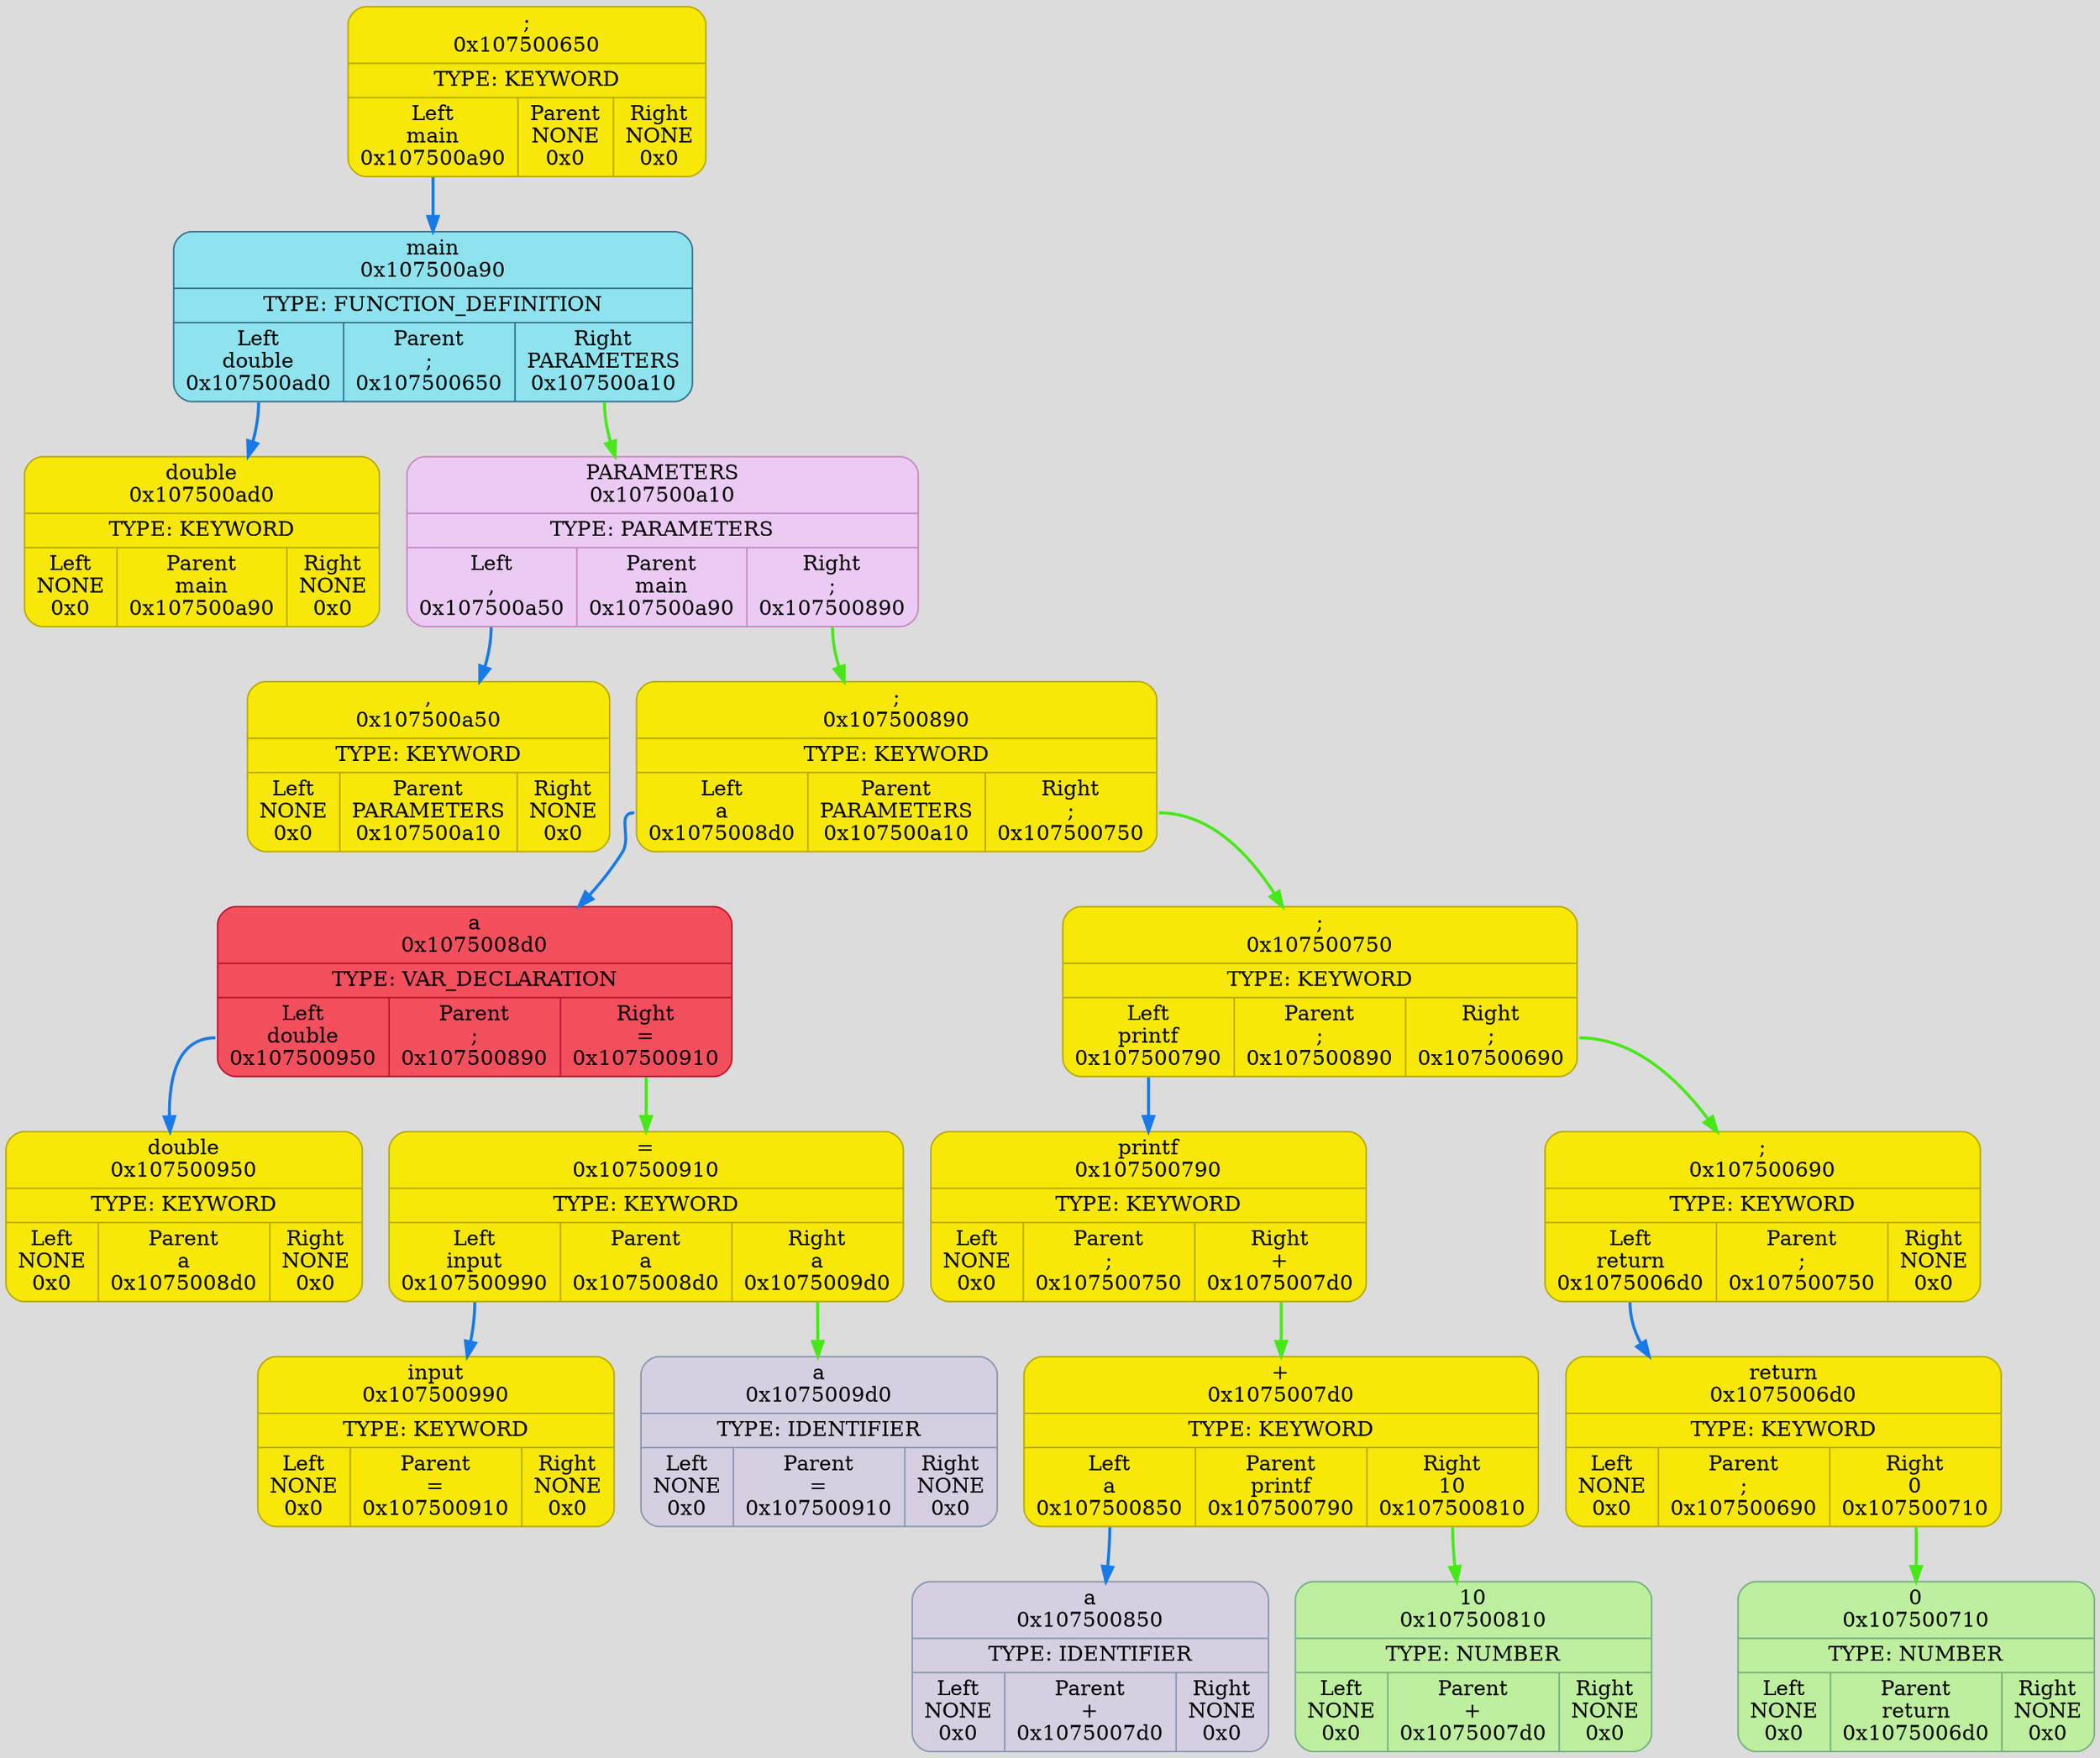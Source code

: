 digraph {
	fontname = "UbuntuMono";
	bgcolor = "#DCDCDC";

	node0x107500650 [ shape = Mrecord; style = filled; fillcolor = "#F8E807"; color = "#B6AA05"; fontcolor = "#000000"; label = " { ;\n0x107500650 | TYPE: KEYWORD| { <left> Left\nmain\n0x107500a90 | Parent\nNONE\n0x0 | <right> Right\nNONE\n0x0 } } "; ];
	node0x107500650:<left> -> node0x107500a90 [ style = "bold"; color = "#187AE8"; label = ""; ];
	node0x107500a90 [ shape = Mrecord; style = filled; fillcolor = "#8EE3EF"; color = "#37718E"; fontcolor = "#000000"; label = " { main\n0x107500a90 | TYPE: FUNCTION_DEFINITION| { <left> Left\ndouble\n0x107500ad0 | Parent\n;\n0x107500650 | <right> Right\nPARAMETERS\n0x107500a10 } } "; ];
	node0x107500a90:<left> -> node0x107500ad0 [ style = "bold"; color = "#187AE8"; label = ""; ];
	node0x107500ad0 [ shape = Mrecord; style = filled; fillcolor = "#F8E807"; color = "#B6AA05"; fontcolor = "#000000"; label = " { double\n0x107500ad0 | TYPE: KEYWORD| { <left> Left\nNONE\n0x0 | Parent\nmain\n0x107500a90 | <right> Right\nNONE\n0x0 } } "; ];
	node0x107500a10 [ shape = Mrecord; style = filled; fillcolor = "#EBCBF4"; color = "#C986C3"; fontcolor = "#000000"; label = " { PARAMETERS\n0x107500a10 | TYPE: PARAMETERS| { <left> Left\n,\n0x107500a50 | Parent\nmain\n0x107500a90 | <right> Right\n;\n0x107500890 } } "; ];
	node0x107500a10:<left> -> node0x107500a50 [ style = "bold"; color = "#187AE8"; label = ""; ];
	node0x107500a50 [ shape = Mrecord; style = filled; fillcolor = "#F8E807"; color = "#B6AA05"; fontcolor = "#000000"; label = " { ,\n0x107500a50 | TYPE: KEYWORD| { <left> Left\nNONE\n0x0 | Parent\nPARAMETERS\n0x107500a10 | <right> Right\nNONE\n0x0 } } "; ];
	node0x107500890 [ shape = Mrecord; style = filled; fillcolor = "#F8E807"; color = "#B6AA05"; fontcolor = "#000000"; label = " { ;\n0x107500890 | TYPE: KEYWORD| { <left> Left\na\n0x1075008d0 | Parent\nPARAMETERS\n0x107500a10 | <right> Right\n;\n0x107500750 } } "; ];
	node0x107500890:<left> -> node0x1075008d0 [ style = "bold"; color = "#187AE8"; label = ""; ];
	node0x1075008d0 [ shape = Mrecord; style = filled; fillcolor = "#F34F5D"; color = "#BD132F"; fontcolor = "#000000"; label = " { a\n0x1075008d0 | TYPE: VAR_DECLARATION| { <left> Left\ndouble\n0x107500950 | Parent\n;\n0x107500890 | <right> Right\n=\n0x107500910 } } "; ];
	node0x1075008d0:<left> -> node0x107500950 [ style = "bold"; color = "#187AE8"; label = ""; ];
	node0x107500950 [ shape = Mrecord; style = filled; fillcolor = "#F8E807"; color = "#B6AA05"; fontcolor = "#000000"; label = " { double\n0x107500950 | TYPE: KEYWORD| { <left> Left\nNONE\n0x0 | Parent\na\n0x1075008d0 | <right> Right\nNONE\n0x0 } } "; ];
	node0x107500910 [ shape = Mrecord; style = filled; fillcolor = "#F8E807"; color = "#B6AA05"; fontcolor = "#000000"; label = " { =\n0x107500910 | TYPE: KEYWORD| { <left> Left\ninput\n0x107500990 | Parent\na\n0x1075008d0 | <right> Right\na\n0x1075009d0 } } "; ];
	node0x107500910:<left> -> node0x107500990 [ style = "bold"; color = "#187AE8"; label = ""; ];
	node0x107500990 [ shape = Mrecord; style = filled; fillcolor = "#F8E807"; color = "#B6AA05"; fontcolor = "#000000"; label = " { input\n0x107500990 | TYPE: KEYWORD| { <left> Left\nNONE\n0x0 | Parent\n=\n0x107500910 | <right> Right\nNONE\n0x0 } } "; ];
	node0x1075009d0 [ shape = Mrecord; style = filled; fillcolor = "#D5CFE1"; color = "#8797b2"; fontcolor = "#000000"; label = " { a\n0x1075009d0 | TYPE: IDENTIFIER| { <left> Left\nNONE\n0x0 | Parent\n=\n0x107500910 | <right> Right\nNONE\n0x0 } } "; ];
	node0x107500910:<right> -> node0x1075009d0 [ style = "bold"; color = "#48E818"; label = ""; ];
	node0x1075008d0:<right> -> node0x107500910 [ style = "bold"; color = "#48E818"; label = ""; ];
	node0x107500750 [ shape = Mrecord; style = filled; fillcolor = "#F8E807"; color = "#B6AA05"; fontcolor = "#000000"; label = " { ;\n0x107500750 | TYPE: KEYWORD| { <left> Left\nprintf\n0x107500790 | Parent\n;\n0x107500890 | <right> Right\n;\n0x107500690 } } "; ];
	node0x107500750:<left> -> node0x107500790 [ style = "bold"; color = "#187AE8"; label = ""; ];
	node0x107500790 [ shape = Mrecord; style = filled; fillcolor = "#F8E807"; color = "#B6AA05"; fontcolor = "#000000"; label = " { printf\n0x107500790 | TYPE: KEYWORD| { <left> Left\nNONE\n0x0 | Parent\n;\n0x107500750 | <right> Right\n+\n0x1075007d0 } } "; ];
	node0x1075007d0 [ shape = Mrecord; style = filled; fillcolor = "#F8E807"; color = "#B6AA05"; fontcolor = "#000000"; label = " { +\n0x1075007d0 | TYPE: KEYWORD| { <left> Left\na\n0x107500850 | Parent\nprintf\n0x107500790 | <right> Right\n10\n0x107500810 } } "; ];
	node0x1075007d0:<left> -> node0x107500850 [ style = "bold"; color = "#187AE8"; label = ""; ];
	node0x107500850 [ shape = Mrecord; style = filled; fillcolor = "#D5CFE1"; color = "#8797b2"; fontcolor = "#000000"; label = " { a\n0x107500850 | TYPE: IDENTIFIER| { <left> Left\nNONE\n0x0 | Parent\n+\n0x1075007d0 | <right> Right\nNONE\n0x0 } } "; ];
	node0x107500810 [ shape = Mrecord; style = filled; fillcolor = "#BDEF9E"; color = "#74AF80"; fontcolor = "#000000"; label = " { 10\n0x107500810 | TYPE: NUMBER| { <left> Left\nNONE\n0x0 | Parent\n+\n0x1075007d0 | <right> Right\nNONE\n0x0 } } "; ];
	node0x1075007d0:<right> -> node0x107500810 [ style = "bold"; color = "#48E818"; label = ""; ];
	node0x107500790:<right> -> node0x1075007d0 [ style = "bold"; color = "#48E818"; label = ""; ];
	node0x107500690 [ shape = Mrecord; style = filled; fillcolor = "#F8E807"; color = "#B6AA05"; fontcolor = "#000000"; label = " { ;\n0x107500690 | TYPE: KEYWORD| { <left> Left\nreturn\n0x1075006d0 | Parent\n;\n0x107500750 | <right> Right\nNONE\n0x0 } } "; ];
	node0x107500690:<left> -> node0x1075006d0 [ style = "bold"; color = "#187AE8"; label = ""; ];
	node0x1075006d0 [ shape = Mrecord; style = filled; fillcolor = "#F8E807"; color = "#B6AA05"; fontcolor = "#000000"; label = " { return\n0x1075006d0 | TYPE: KEYWORD| { <left> Left\nNONE\n0x0 | Parent\n;\n0x107500690 | <right> Right\n0\n0x107500710 } } "; ];
	node0x107500710 [ shape = Mrecord; style = filled; fillcolor = "#BDEF9E"; color = "#74AF80"; fontcolor = "#000000"; label = " { 0\n0x107500710 | TYPE: NUMBER| { <left> Left\nNONE\n0x0 | Parent\nreturn\n0x1075006d0 | <right> Right\nNONE\n0x0 } } "; ];
	node0x1075006d0:<right> -> node0x107500710 [ style = "bold"; color = "#48E818"; label = ""; ];
	node0x107500750:<right> -> node0x107500690 [ style = "bold"; color = "#48E818"; label = ""; ];
	node0x107500890:<right> -> node0x107500750 [ style = "bold"; color = "#48E818"; label = ""; ];
	node0x107500a10:<right> -> node0x107500890 [ style = "bold"; color = "#48E818"; label = ""; ];
	node0x107500a90:<right> -> node0x107500a10 [ style = "bold"; color = "#48E818"; label = ""; ];
}
